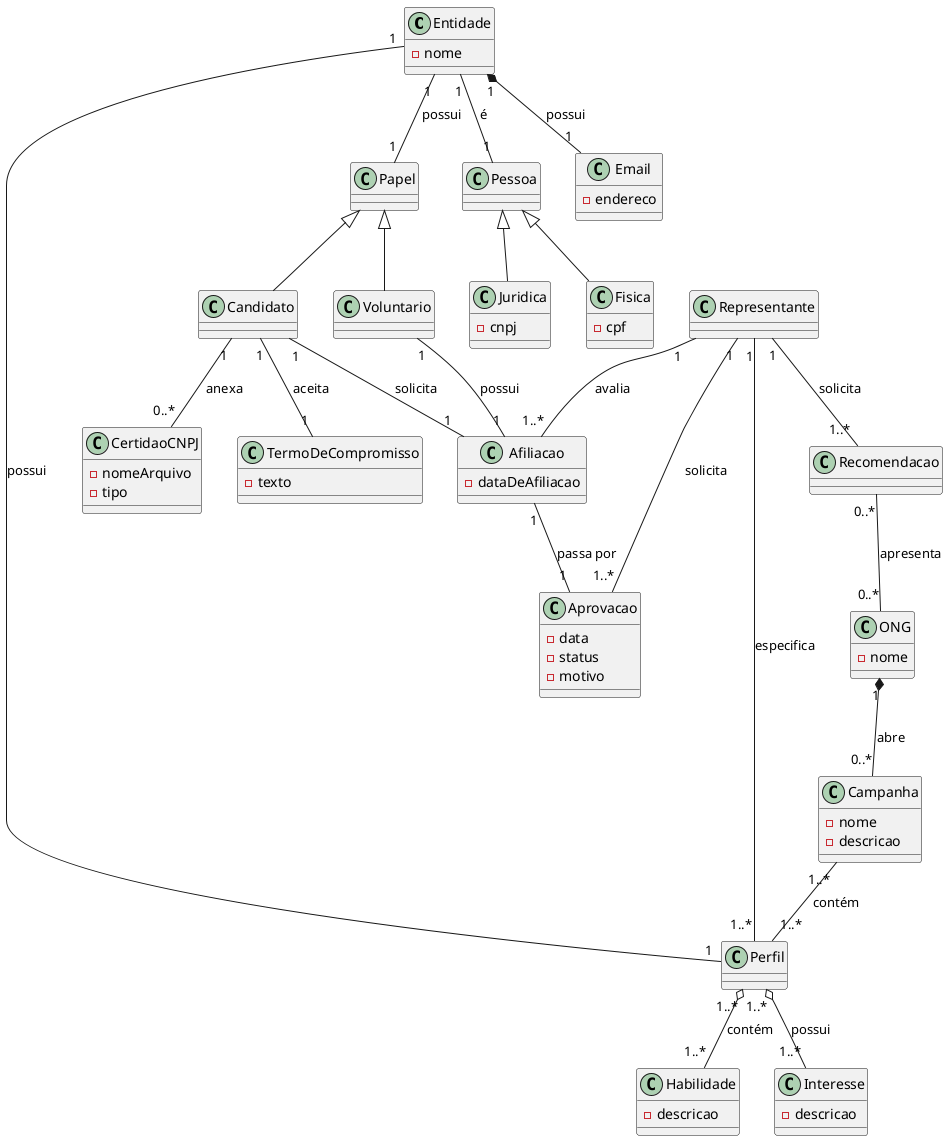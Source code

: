 @startuml

class Entidade {
  -nome
}

class Papel 

class Pessoa

class Fisica extends Pessoa {
  -cpf
}

class Juridica extends Pessoa{
  -cnpj
}

class Candidato extends Papel{
}

class ONG { 
    -nome
}

class Voluntario extends Papel{

}

class Campanha {
    -nome
    -descricao
}

class Afiliacao {
    -dataDeAfiliacao
}

class Perfil {

}

class Habilidade {
    -descricao
}

class Interesse {
    -descricao
}

class Representante {
    
}

class Email {
    -endereco
}

class Recomendacao {

}

class Aprovacao {
    -data
    -status
    -motivo
}

class CertidaoCNPJ {
    -nomeArquivo
    -tipo
}

class TermoDeCompromisso {
    -texto
}

Perfil "1..*" o-- "1..*" Habilidade: contém
Perfil "1..*" o-- "1..*" Interesse: possui

Entidade "1" -- "1" Papel: possui
Entidade "1" -- "1" Pessoa: é
Candidato "1" -- "1" Afiliacao: solicita
Candidato "1" -- "0..*" CertidaoCNPJ: anexa
Candidato "1" -- "1" TermoDeCompromisso: aceita

Entidade "1" -- "1" Perfil: possui
Entidade "1" *-- "1" Email: possui

ONG "1" *-- "0..*" Campanha: abre
Campanha "1..*" -- "1..*" Perfil: contém

Representante "1" -- "1..*" Afiliacao: avalia
Representante "1" -- "1..*" Aprovacao: solicita
Representante "1" -- "1..*" Perfil: especifica
Representante "1" -- "1..*" Recomendacao: solicita

Recomendacao "0..*" -- "0..*" ONG: apresenta

Afiliacao "1" -- "1" Aprovacao : "passa por"

Voluntario "1" -- "1" Afiliacao: "possui"

@enduml